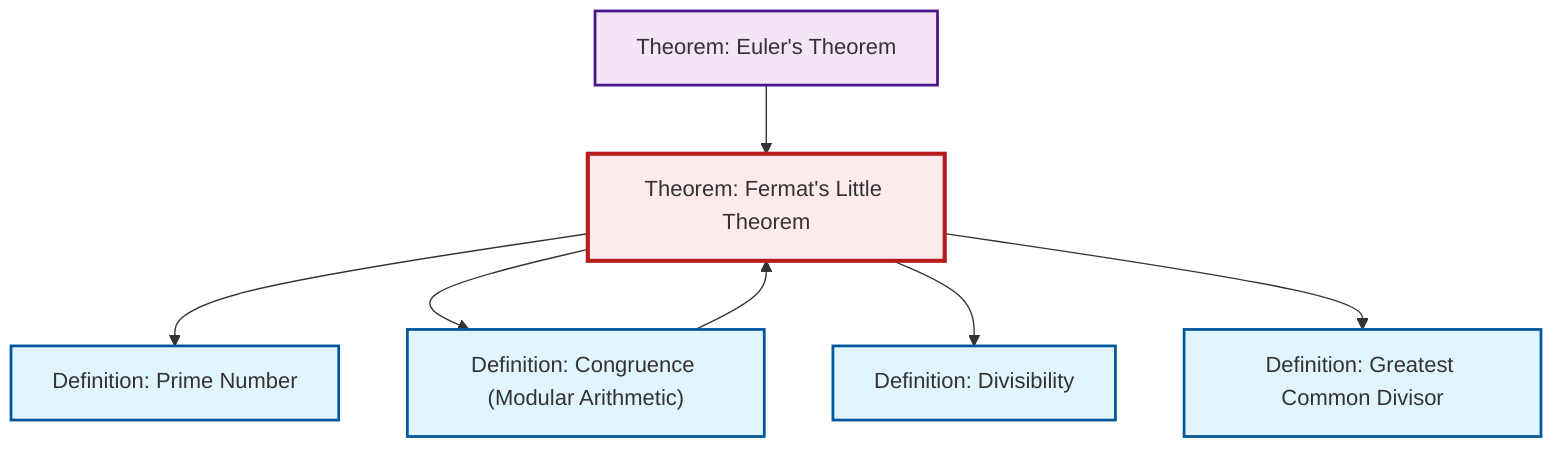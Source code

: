 graph TD
    classDef definition fill:#e1f5fe,stroke:#01579b,stroke-width:2px
    classDef theorem fill:#f3e5f5,stroke:#4a148c,stroke-width:2px
    classDef axiom fill:#fff3e0,stroke:#e65100,stroke-width:2px
    classDef example fill:#e8f5e9,stroke:#1b5e20,stroke-width:2px
    classDef current fill:#ffebee,stroke:#b71c1c,stroke-width:3px
    def-divisibility["Definition: Divisibility"]:::definition
    thm-fermat-little["Theorem: Fermat's Little Theorem"]:::theorem
    thm-euler["Theorem: Euler's Theorem"]:::theorem
    def-prime["Definition: Prime Number"]:::definition
    def-gcd["Definition: Greatest Common Divisor"]:::definition
    def-congruence["Definition: Congruence (Modular Arithmetic)"]:::definition
    thm-fermat-little --> def-prime
    thm-euler --> thm-fermat-little
    def-congruence --> thm-fermat-little
    thm-fermat-little --> def-congruence
    thm-fermat-little --> def-divisibility
    thm-fermat-little --> def-gcd
    class thm-fermat-little current